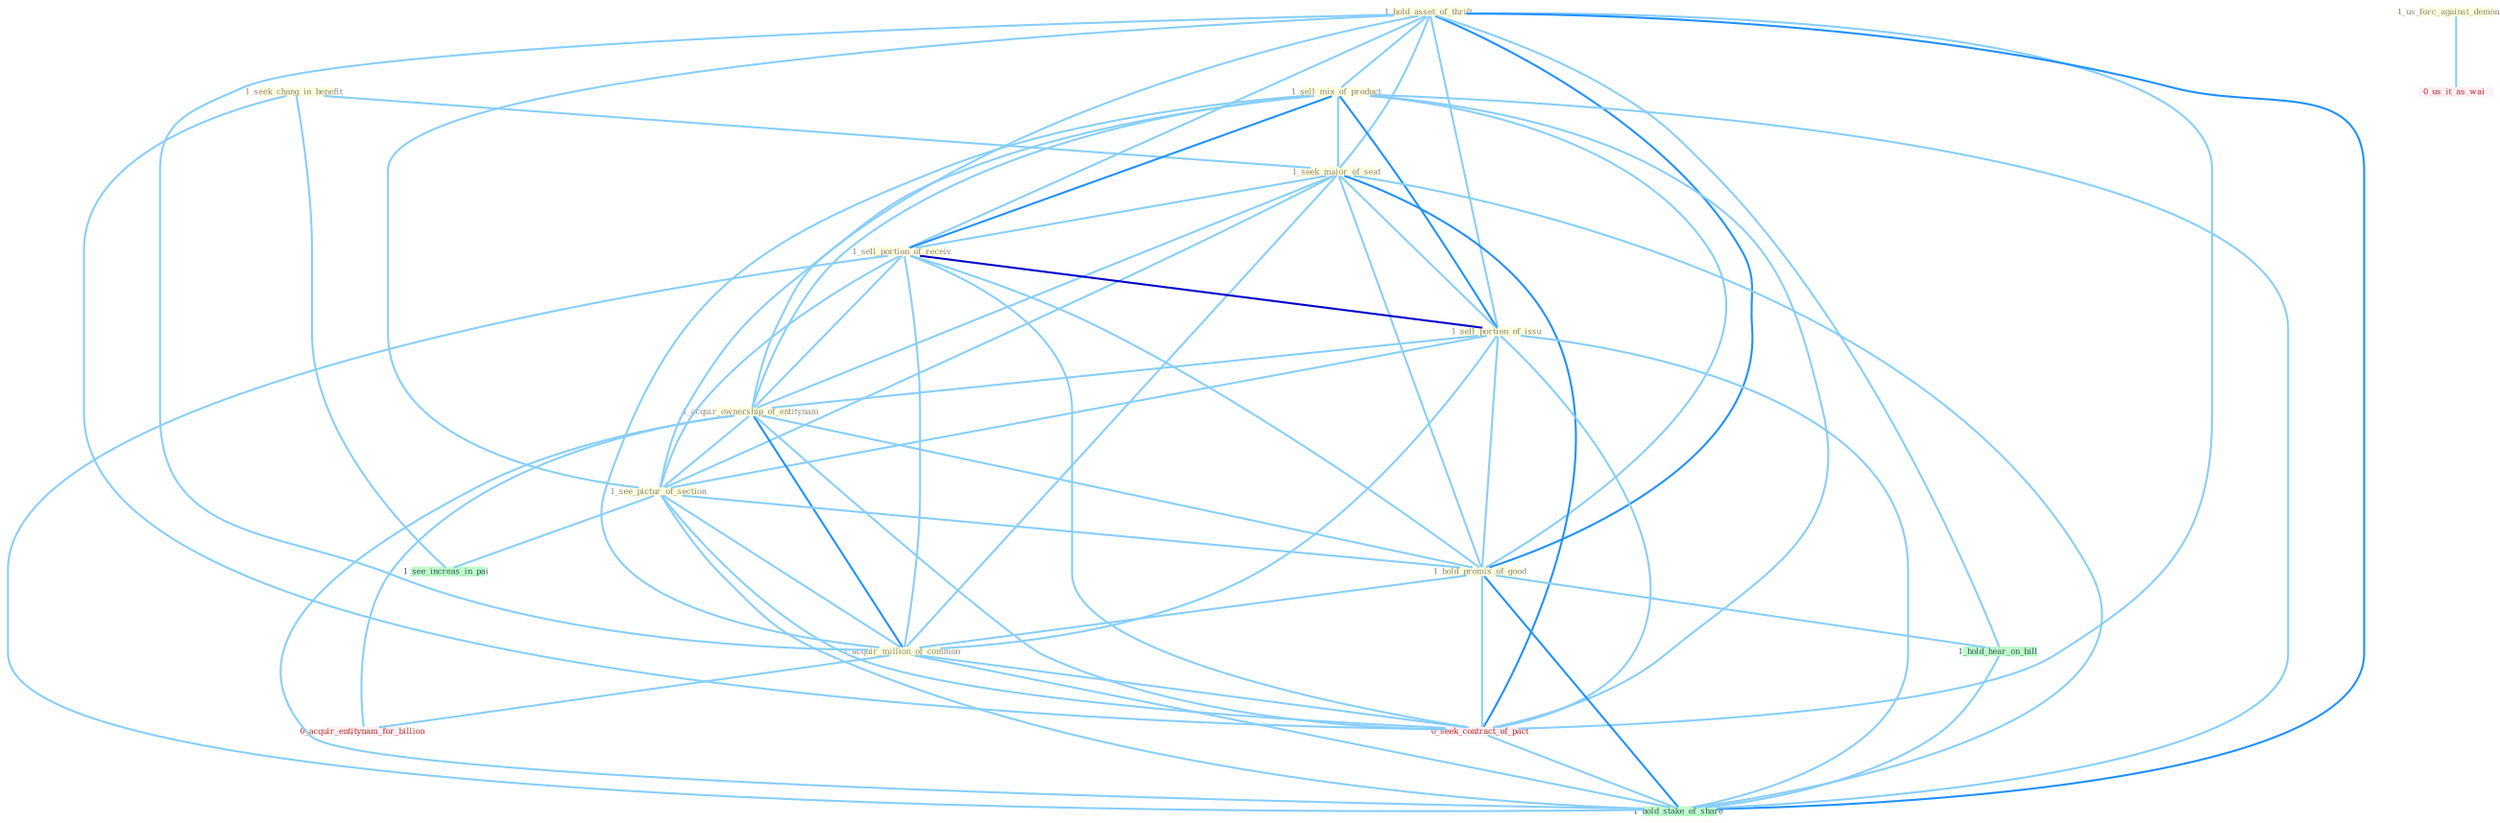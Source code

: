 Graph G{ 
    node
    [shape=polygon,style=filled,width=.5,height=.06,color="#BDFCC9",fixedsize=true,fontsize=4,
    fontcolor="#2f4f4f"];
    {node
    [color="#ffffe0", fontcolor="#8b7d6b"] "1_seek_chang_in_benefit " "1_us_forc_against_demonstr " "1_hold_asset_of_thrift " "1_sell_mix_of_product " "1_seek_major_of_seat " "1_sell_portion_of_receiv " "1_sell_portion_of_issu " "1_acquir_ownership_of_entitynam " "1_see_pictur_of_section " "1_hold_promis_of_good " "1_acquir_million_of_common "}
{node [color="#fff0f5", fontcolor="#b22222"] "0_seek_contract_of_pact " "0_us_it_as_wai " "0_acquir_entitynam_for_billion "}
edge [color="#B0E2FF"];

	"1_seek_chang_in_benefit " -- "1_seek_major_of_seat " [w="1", color="#87cefa" ];
	"1_seek_chang_in_benefit " -- "0_seek_contract_of_pact " [w="1", color="#87cefa" ];
	"1_seek_chang_in_benefit " -- "1_see_increas_in_pai " [w="1", color="#87cefa" ];
	"1_us_forc_against_demonstr " -- "0_us_it_as_wai " [w="1", color="#87cefa" ];
	"1_hold_asset_of_thrift " -- "1_sell_mix_of_product " [w="1", color="#87cefa" ];
	"1_hold_asset_of_thrift " -- "1_seek_major_of_seat " [w="1", color="#87cefa" ];
	"1_hold_asset_of_thrift " -- "1_sell_portion_of_receiv " [w="1", color="#87cefa" ];
	"1_hold_asset_of_thrift " -- "1_sell_portion_of_issu " [w="1", color="#87cefa" ];
	"1_hold_asset_of_thrift " -- "1_acquir_ownership_of_entitynam " [w="1", color="#87cefa" ];
	"1_hold_asset_of_thrift " -- "1_see_pictur_of_section " [w="1", color="#87cefa" ];
	"1_hold_asset_of_thrift " -- "1_hold_promis_of_good " [w="2", color="#1e90ff" , len=0.8];
	"1_hold_asset_of_thrift " -- "1_acquir_million_of_common " [w="1", color="#87cefa" ];
	"1_hold_asset_of_thrift " -- "0_seek_contract_of_pact " [w="1", color="#87cefa" ];
	"1_hold_asset_of_thrift " -- "1_hold_hear_on_bill " [w="1", color="#87cefa" ];
	"1_hold_asset_of_thrift " -- "1_hold_stake_of_share " [w="2", color="#1e90ff" , len=0.8];
	"1_sell_mix_of_product " -- "1_seek_major_of_seat " [w="1", color="#87cefa" ];
	"1_sell_mix_of_product " -- "1_sell_portion_of_receiv " [w="2", color="#1e90ff" , len=0.8];
	"1_sell_mix_of_product " -- "1_sell_portion_of_issu " [w="2", color="#1e90ff" , len=0.8];
	"1_sell_mix_of_product " -- "1_acquir_ownership_of_entitynam " [w="1", color="#87cefa" ];
	"1_sell_mix_of_product " -- "1_see_pictur_of_section " [w="1", color="#87cefa" ];
	"1_sell_mix_of_product " -- "1_hold_promis_of_good " [w="1", color="#87cefa" ];
	"1_sell_mix_of_product " -- "1_acquir_million_of_common " [w="1", color="#87cefa" ];
	"1_sell_mix_of_product " -- "0_seek_contract_of_pact " [w="1", color="#87cefa" ];
	"1_sell_mix_of_product " -- "1_hold_stake_of_share " [w="1", color="#87cefa" ];
	"1_seek_major_of_seat " -- "1_sell_portion_of_receiv " [w="1", color="#87cefa" ];
	"1_seek_major_of_seat " -- "1_sell_portion_of_issu " [w="1", color="#87cefa" ];
	"1_seek_major_of_seat " -- "1_acquir_ownership_of_entitynam " [w="1", color="#87cefa" ];
	"1_seek_major_of_seat " -- "1_see_pictur_of_section " [w="1", color="#87cefa" ];
	"1_seek_major_of_seat " -- "1_hold_promis_of_good " [w="1", color="#87cefa" ];
	"1_seek_major_of_seat " -- "1_acquir_million_of_common " [w="1", color="#87cefa" ];
	"1_seek_major_of_seat " -- "0_seek_contract_of_pact " [w="2", color="#1e90ff" , len=0.8];
	"1_seek_major_of_seat " -- "1_hold_stake_of_share " [w="1", color="#87cefa" ];
	"1_sell_portion_of_receiv " -- "1_sell_portion_of_issu " [w="3", color="#0000cd" , len=0.6];
	"1_sell_portion_of_receiv " -- "1_acquir_ownership_of_entitynam " [w="1", color="#87cefa" ];
	"1_sell_portion_of_receiv " -- "1_see_pictur_of_section " [w="1", color="#87cefa" ];
	"1_sell_portion_of_receiv " -- "1_hold_promis_of_good " [w="1", color="#87cefa" ];
	"1_sell_portion_of_receiv " -- "1_acquir_million_of_common " [w="1", color="#87cefa" ];
	"1_sell_portion_of_receiv " -- "0_seek_contract_of_pact " [w="1", color="#87cefa" ];
	"1_sell_portion_of_receiv " -- "1_hold_stake_of_share " [w="1", color="#87cefa" ];
	"1_sell_portion_of_issu " -- "1_acquir_ownership_of_entitynam " [w="1", color="#87cefa" ];
	"1_sell_portion_of_issu " -- "1_see_pictur_of_section " [w="1", color="#87cefa" ];
	"1_sell_portion_of_issu " -- "1_hold_promis_of_good " [w="1", color="#87cefa" ];
	"1_sell_portion_of_issu " -- "1_acquir_million_of_common " [w="1", color="#87cefa" ];
	"1_sell_portion_of_issu " -- "0_seek_contract_of_pact " [w="1", color="#87cefa" ];
	"1_sell_portion_of_issu " -- "1_hold_stake_of_share " [w="1", color="#87cefa" ];
	"1_acquir_ownership_of_entitynam " -- "1_see_pictur_of_section " [w="1", color="#87cefa" ];
	"1_acquir_ownership_of_entitynam " -- "1_hold_promis_of_good " [w="1", color="#87cefa" ];
	"1_acquir_ownership_of_entitynam " -- "1_acquir_million_of_common " [w="2", color="#1e90ff" , len=0.8];
	"1_acquir_ownership_of_entitynam " -- "0_seek_contract_of_pact " [w="1", color="#87cefa" ];
	"1_acquir_ownership_of_entitynam " -- "0_acquir_entitynam_for_billion " [w="1", color="#87cefa" ];
	"1_acquir_ownership_of_entitynam " -- "1_hold_stake_of_share " [w="1", color="#87cefa" ];
	"1_see_pictur_of_section " -- "1_hold_promis_of_good " [w="1", color="#87cefa" ];
	"1_see_pictur_of_section " -- "1_acquir_million_of_common " [w="1", color="#87cefa" ];
	"1_see_pictur_of_section " -- "0_seek_contract_of_pact " [w="1", color="#87cefa" ];
	"1_see_pictur_of_section " -- "1_see_increas_in_pai " [w="1", color="#87cefa" ];
	"1_see_pictur_of_section " -- "1_hold_stake_of_share " [w="1", color="#87cefa" ];
	"1_hold_promis_of_good " -- "1_acquir_million_of_common " [w="1", color="#87cefa" ];
	"1_hold_promis_of_good " -- "0_seek_contract_of_pact " [w="1", color="#87cefa" ];
	"1_hold_promis_of_good " -- "1_hold_hear_on_bill " [w="1", color="#87cefa" ];
	"1_hold_promis_of_good " -- "1_hold_stake_of_share " [w="2", color="#1e90ff" , len=0.8];
	"1_acquir_million_of_common " -- "0_seek_contract_of_pact " [w="1", color="#87cefa" ];
	"1_acquir_million_of_common " -- "0_acquir_entitynam_for_billion " [w="1", color="#87cefa" ];
	"1_acquir_million_of_common " -- "1_hold_stake_of_share " [w="1", color="#87cefa" ];
	"0_seek_contract_of_pact " -- "1_hold_stake_of_share " [w="1", color="#87cefa" ];
	"1_hold_hear_on_bill " -- "1_hold_stake_of_share " [w="1", color="#87cefa" ];
}